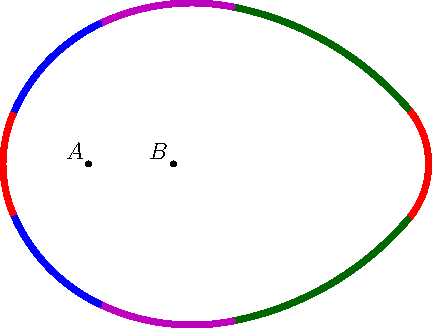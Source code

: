 import geometry;
unitsize(1cm);

arc g2arcX(point O, point A, point B){
	circle c=circle(O,abs(O-A));
	return arc(c,A,B);
}

circle g2circle1p(point O, point A){
	return circle(O,abs(O-A));
}

path g2line(point A=(0,0), point B=(0,0), real a=0.1, real b=a){
	return (a*(A-B)+A)--(b*(B-A)+B);
}

arc[] g2egg(point A, point B){
	arc[] tmp;
	real r=abs(A-B); line l=line(A,B);
	point C=rotate(180,B)*A; point D=rotate(180,C)*B;
	point[] a={A,B,C,D}, p, q;
	for (int i=0; i<=2; ++i) p[i]=rotate(60,a[i])*a[i+1];
	for (int i=0; i<p.length; ++i) q[i]=reflect(l)*p[i];
	
	point K=rotate(180,p[0])*a[0];
	point L=reflect(line(A,B))*K;
	point M=rotate(180,D)*intersectionpoint(K--D,circle(D,r));
	point N=rotate(180,D)*intersectionpoint(L--D,circle(D,r));
	
	tmp.push(g2arcX(D,M,N));

	circle cD=circle(D,r);
	point Q=rotate(180,q[1])*intersectionpoint(K--q[1],circle(q[1],r));	
	point P=rotate(180,p[1])*intersectionpoint(L--p[1],circle(p[1],r));
	
	tmp.push(g2arcX(L,N,P)); tmp.push(g2arcX(K,Q,M));
	
	point R=reflect(perpendicular(C,line(p[0],D)))*D;	
	point S=reflect(perpendicular(C,line(q[0],D)))*D; 	
	point U=intersectionpoint(g2line(S,p[0],0,1),g2circle1p(S,P)); 	
	point V=reflect(line(A,B))*U;
	
	tmp.push(g2arcX(S,P,U)); tmp.push(g2arcX(R,V,Q));

	point O=midpoint(p[0]--q[0]);
	point I=intersectionpoint(p[2]--O, R--V);
	point J=reflect(line(A,B))*I;
	point X=intersectionpoint(g2line(p[2],I,0,2),g2circle1p(I,V));	
	point Y=reflect(line(A,B))*X;
	
	tmp.push(g2arcX(J,U,Y)); tmp.push(g2arcX(I,X,V));
	tmp.push(g2arcX(O,Y,X));
	return tmp;
}

void g2r(point A, point B){
	arc[] ar=g2egg(A,B);
	draw(ar[0],3bp+red);
	draw(ar[1]^^ar[2],3bp+0.4green);
	draw(ar[3]^^ar[4],3bp+heavymagenta);
	draw(ar[5]^^ar[6],3bp+1.2blue);
	draw(ar[7],3bp+red);
}

real r=1.5;

point A=(0,0); dot(Label("$A$",align=NW),A);
point B=(r,0); dot(Label("$B$",align=NW),B);

g2r(A,B);
